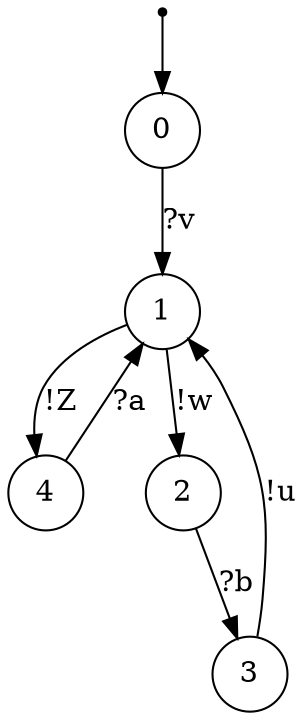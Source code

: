 digraph {
 node [shape=point] ENTRY
 node [shape=circle]
 ENTRY -> 0
0 -> 1 [label="?v"]
1 -> 4 [label="!Z"]
4 -> 1 [label="?a"]
1 -> 2 [label="!w"]
2 -> 3 [label="?b"]
3 -> 1 [label="!u"]
}
